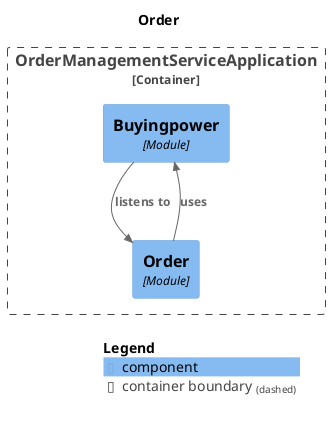 @startuml
set separator none
title Order

top to bottom direction

!include <C4/C4>
!include <C4/C4_Context>
!include <C4/C4_Component>

Container_Boundary("OrderManagementServiceApplication.OrderManagementServiceApplication_boundary", "OrderManagementServiceApplication", $tags="") {
  Component(OrderManagementServiceApplication.OrderManagementServiceApplication.Buyingpower, "Buyingpower", $techn="Module", $descr="", $tags="", $link="")
  Component(OrderManagementServiceApplication.OrderManagementServiceApplication.Order, "Order", $techn="Module", $descr="", $tags="", $link="")
}

Rel(OrderManagementServiceApplication.OrderManagementServiceApplication.Order, OrderManagementServiceApplication.OrderManagementServiceApplication.Buyingpower, "uses", $techn="", $tags="", $link="")
Rel(OrderManagementServiceApplication.OrderManagementServiceApplication.Buyingpower, OrderManagementServiceApplication.OrderManagementServiceApplication.Order, "listens to", $techn="", $tags="", $link="")

SHOW_LEGEND(true)
@enduml
